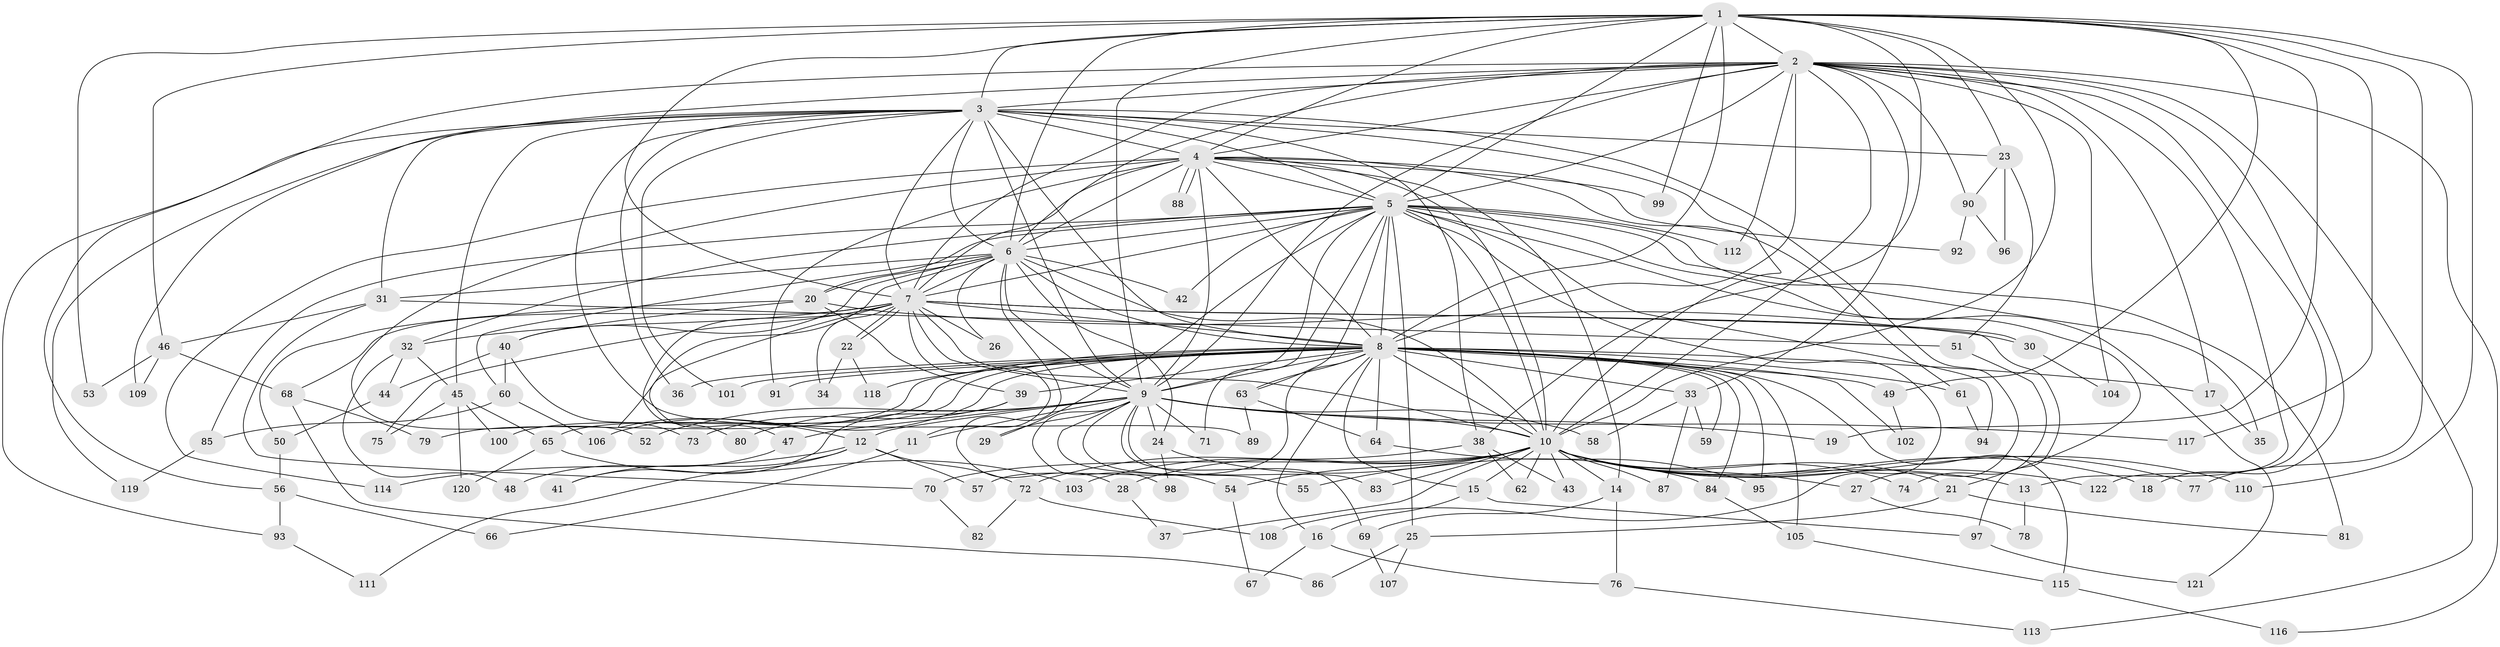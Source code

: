 // Generated by graph-tools (version 1.1) at 2025/01/03/09/25 03:01:35]
// undirected, 122 vertices, 269 edges
graph export_dot {
graph [start="1"]
  node [color=gray90,style=filled];
  1;
  2;
  3;
  4;
  5;
  6;
  7;
  8;
  9;
  10;
  11;
  12;
  13;
  14;
  15;
  16;
  17;
  18;
  19;
  20;
  21;
  22;
  23;
  24;
  25;
  26;
  27;
  28;
  29;
  30;
  31;
  32;
  33;
  34;
  35;
  36;
  37;
  38;
  39;
  40;
  41;
  42;
  43;
  44;
  45;
  46;
  47;
  48;
  49;
  50;
  51;
  52;
  53;
  54;
  55;
  56;
  57;
  58;
  59;
  60;
  61;
  62;
  63;
  64;
  65;
  66;
  67;
  68;
  69;
  70;
  71;
  72;
  73;
  74;
  75;
  76;
  77;
  78;
  79;
  80;
  81;
  82;
  83;
  84;
  85;
  86;
  87;
  88;
  89;
  90;
  91;
  92;
  93;
  94;
  95;
  96;
  97;
  98;
  99;
  100;
  101;
  102;
  103;
  104;
  105;
  106;
  107;
  108;
  109;
  110;
  111;
  112;
  113;
  114;
  115;
  116;
  117;
  118;
  119;
  120;
  121;
  122;
  1 -- 2;
  1 -- 3;
  1 -- 4;
  1 -- 5;
  1 -- 6;
  1 -- 7;
  1 -- 8;
  1 -- 9;
  1 -- 10;
  1 -- 19;
  1 -- 23;
  1 -- 38;
  1 -- 46;
  1 -- 49;
  1 -- 53;
  1 -- 77;
  1 -- 99;
  1 -- 110;
  1 -- 117;
  2 -- 3;
  2 -- 4;
  2 -- 5;
  2 -- 6;
  2 -- 7;
  2 -- 8;
  2 -- 9;
  2 -- 10;
  2 -- 13;
  2 -- 17;
  2 -- 18;
  2 -- 33;
  2 -- 56;
  2 -- 90;
  2 -- 104;
  2 -- 109;
  2 -- 112;
  2 -- 113;
  2 -- 116;
  2 -- 122;
  3 -- 4;
  3 -- 5;
  3 -- 6;
  3 -- 7;
  3 -- 8;
  3 -- 9;
  3 -- 10;
  3 -- 23;
  3 -- 27;
  3 -- 31;
  3 -- 36;
  3 -- 38;
  3 -- 45;
  3 -- 89;
  3 -- 93;
  3 -- 101;
  3 -- 119;
  4 -- 5;
  4 -- 6;
  4 -- 7;
  4 -- 8;
  4 -- 9;
  4 -- 10;
  4 -- 14;
  4 -- 52;
  4 -- 61;
  4 -- 88;
  4 -- 88;
  4 -- 91;
  4 -- 92;
  4 -- 99;
  4 -- 114;
  5 -- 6;
  5 -- 7;
  5 -- 8;
  5 -- 9;
  5 -- 10;
  5 -- 20;
  5 -- 21;
  5 -- 25;
  5 -- 29;
  5 -- 32;
  5 -- 35;
  5 -- 42;
  5 -- 63;
  5 -- 71;
  5 -- 81;
  5 -- 85;
  5 -- 94;
  5 -- 108;
  5 -- 112;
  5 -- 121;
  6 -- 7;
  6 -- 8;
  6 -- 9;
  6 -- 10;
  6 -- 12;
  6 -- 20;
  6 -- 24;
  6 -- 26;
  6 -- 28;
  6 -- 31;
  6 -- 40;
  6 -- 42;
  6 -- 60;
  7 -- 8;
  7 -- 9;
  7 -- 10;
  7 -- 11;
  7 -- 22;
  7 -- 22;
  7 -- 26;
  7 -- 30;
  7 -- 32;
  7 -- 34;
  7 -- 47;
  7 -- 68;
  7 -- 75;
  7 -- 80;
  7 -- 97;
  8 -- 9;
  8 -- 10;
  8 -- 15;
  8 -- 16;
  8 -- 17;
  8 -- 33;
  8 -- 36;
  8 -- 39;
  8 -- 49;
  8 -- 57;
  8 -- 59;
  8 -- 61;
  8 -- 63;
  8 -- 64;
  8 -- 65;
  8 -- 79;
  8 -- 84;
  8 -- 91;
  8 -- 95;
  8 -- 100;
  8 -- 101;
  8 -- 102;
  8 -- 105;
  8 -- 106;
  8 -- 115;
  8 -- 118;
  9 -- 10;
  9 -- 11;
  9 -- 12;
  9 -- 19;
  9 -- 24;
  9 -- 29;
  9 -- 47;
  9 -- 52;
  9 -- 54;
  9 -- 55;
  9 -- 58;
  9 -- 69;
  9 -- 71;
  9 -- 80;
  9 -- 83;
  9 -- 98;
  9 -- 117;
  10 -- 13;
  10 -- 14;
  10 -- 15;
  10 -- 18;
  10 -- 21;
  10 -- 27;
  10 -- 28;
  10 -- 37;
  10 -- 43;
  10 -- 54;
  10 -- 55;
  10 -- 62;
  10 -- 70;
  10 -- 74;
  10 -- 77;
  10 -- 83;
  10 -- 87;
  10 -- 103;
  10 -- 110;
  10 -- 122;
  11 -- 66;
  12 -- 41;
  12 -- 57;
  12 -- 72;
  12 -- 111;
  12 -- 114;
  13 -- 78;
  14 -- 69;
  14 -- 76;
  15 -- 16;
  15 -- 97;
  16 -- 67;
  16 -- 76;
  17 -- 35;
  20 -- 30;
  20 -- 39;
  20 -- 40;
  20 -- 50;
  21 -- 25;
  21 -- 81;
  22 -- 34;
  22 -- 118;
  23 -- 51;
  23 -- 90;
  23 -- 96;
  24 -- 84;
  24 -- 98;
  25 -- 86;
  25 -- 107;
  27 -- 78;
  28 -- 37;
  30 -- 104;
  31 -- 46;
  31 -- 51;
  31 -- 70;
  32 -- 44;
  32 -- 45;
  32 -- 48;
  33 -- 58;
  33 -- 59;
  33 -- 87;
  38 -- 43;
  38 -- 62;
  38 -- 72;
  39 -- 41;
  39 -- 73;
  40 -- 44;
  40 -- 60;
  40 -- 73;
  44 -- 50;
  45 -- 65;
  45 -- 75;
  45 -- 100;
  45 -- 120;
  46 -- 53;
  46 -- 68;
  46 -- 109;
  47 -- 48;
  49 -- 102;
  50 -- 56;
  51 -- 74;
  54 -- 67;
  56 -- 66;
  56 -- 93;
  60 -- 85;
  60 -- 106;
  61 -- 94;
  63 -- 64;
  63 -- 89;
  64 -- 95;
  65 -- 103;
  65 -- 120;
  68 -- 79;
  68 -- 86;
  69 -- 107;
  70 -- 82;
  72 -- 82;
  72 -- 108;
  76 -- 113;
  84 -- 105;
  85 -- 119;
  90 -- 92;
  90 -- 96;
  93 -- 111;
  97 -- 121;
  105 -- 115;
  115 -- 116;
}
